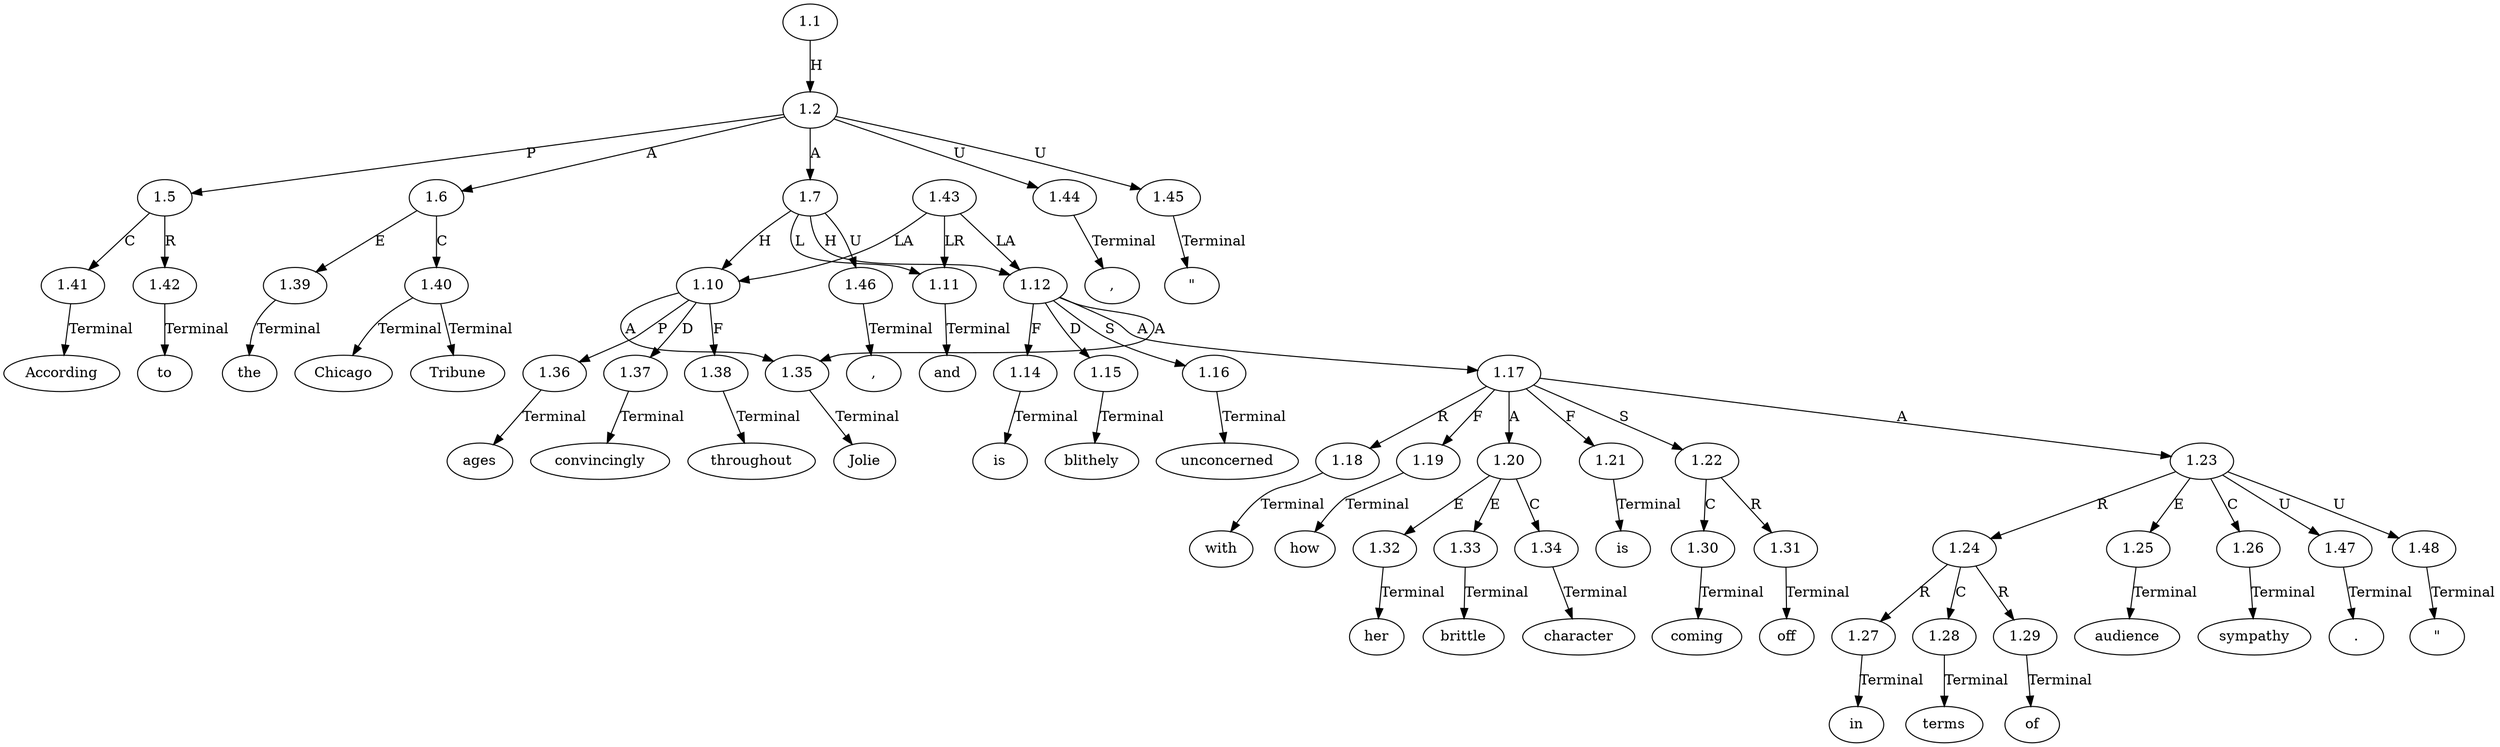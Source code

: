 // Graph
digraph {
	0.1 [label=According ordering=out]
	0.10 [label=convincingly ordering=out]
	0.11 [label=throughout ordering=out]
	0.12 [label="," ordering=out]
	0.13 [label=and ordering=out]
	0.14 [label=is ordering=out]
	0.15 [label=blithely ordering=out]
	0.16 [label=unconcerned ordering=out]
	0.17 [label=with ordering=out]
	0.18 [label=how ordering=out]
	0.19 [label=her ordering=out]
	0.2 [label=to ordering=out]
	0.20 [label=brittle ordering=out]
	0.21 [label=character ordering=out]
	0.22 [label=is ordering=out]
	0.23 [label=coming ordering=out]
	0.24 [label=off ordering=out]
	0.25 [label=in ordering=out]
	0.26 [label=terms ordering=out]
	0.27 [label=of ordering=out]
	0.28 [label=audience ordering=out]
	0.29 [label=sympathy ordering=out]
	0.3 [label=the ordering=out]
	0.30 [label="." ordering=out]
	0.31 [label="\"" ordering=out]
	0.4 [label=Chicago ordering=out]
	0.5 [label=Tribune ordering=out]
	0.6 [label="," ordering=out]
	0.7 [label="\"" ordering=out]
	0.8 [label=Jolie ordering=out]
	0.9 [label=ages ordering=out]
	1.1 [label=1.1 ordering=out]
	1.2 [label=1.2 ordering=out]
	1.5 [label=1.5 ordering=out]
	1.6 [label=1.6 ordering=out]
	1.7 [label=1.7 ordering=out]
	1.10 [label=1.10 ordering=out]
	1.11 [label=1.11 ordering=out]
	1.12 [label=1.12 ordering=out]
	1.14 [label=1.14 ordering=out]
	1.15 [label=1.15 ordering=out]
	1.16 [label=1.16 ordering=out]
	1.17 [label=1.17 ordering=out]
	1.18 [label=1.18 ordering=out]
	1.19 [label=1.19 ordering=out]
	1.20 [label=1.20 ordering=out]
	1.21 [label=1.21 ordering=out]
	1.22 [label=1.22 ordering=out]
	1.23 [label=1.23 ordering=out]
	1.24 [label=1.24 ordering=out]
	1.25 [label=1.25 ordering=out]
	1.26 [label=1.26 ordering=out]
	1.27 [label=1.27 ordering=out]
	1.28 [label=1.28 ordering=out]
	1.29 [label=1.29 ordering=out]
	1.30 [label=1.30 ordering=out]
	1.31 [label=1.31 ordering=out]
	1.32 [label=1.32 ordering=out]
	1.33 [label=1.33 ordering=out]
	1.34 [label=1.34 ordering=out]
	1.35 [label=1.35 ordering=out]
	1.36 [label=1.36 ordering=out]
	1.37 [label=1.37 ordering=out]
	1.38 [label=1.38 ordering=out]
	1.39 [label=1.39 ordering=out]
	1.40 [label=1.40 ordering=out]
	1.41 [label=1.41 ordering=out]
	1.42 [label=1.42 ordering=out]
	1.43 [label=1.43 ordering=out]
	1.44 [label=1.44 ordering=out]
	1.45 [label=1.45 ordering=out]
	1.46 [label=1.46 ordering=out]
	1.47 [label=1.47 ordering=out]
	1.48 [label=1.48 ordering=out]
	1.1 -> 1.2 [label=H ordering=out]
	1.2 -> 1.5 [label=P ordering=out]
	1.2 -> 1.6 [label=A ordering=out]
	1.2 -> 1.7 [label=A ordering=out]
	1.2 -> 1.44 [label=U ordering=out]
	1.2 -> 1.45 [label=U ordering=out]
	1.5 -> 1.41 [label=C ordering=out]
	1.5 -> 1.42 [label=R ordering=out]
	1.6 -> 1.39 [label=E ordering=out]
	1.6 -> 1.40 [label=C ordering=out]
	1.7 -> 1.10 [label=H ordering=out]
	1.7 -> 1.11 [label=L ordering=out]
	1.7 -> 1.12 [label=H ordering=out]
	1.7 -> 1.46 [label=U ordering=out]
	1.10 -> 1.35 [label=A ordering=out]
	1.10 -> 1.36 [label=P ordering=out]
	1.10 -> 1.37 [label=D ordering=out]
	1.10 -> 1.38 [label=F ordering=out]
	1.11 -> 0.13 [label=Terminal ordering=out]
	1.12 -> 1.14 [label=F ordering=out]
	1.12 -> 1.15 [label=D ordering=out]
	1.12 -> 1.16 [label=S ordering=out]
	1.12 -> 1.17 [label=A ordering=out]
	1.12 -> 1.35 [label=A ordering=out]
	1.14 -> 0.14 [label=Terminal ordering=out]
	1.15 -> 0.15 [label=Terminal ordering=out]
	1.16 -> 0.16 [label=Terminal ordering=out]
	1.17 -> 1.18 [label=R ordering=out]
	1.17 -> 1.19 [label=F ordering=out]
	1.17 -> 1.20 [label=A ordering=out]
	1.17 -> 1.21 [label=F ordering=out]
	1.17 -> 1.22 [label=S ordering=out]
	1.17 -> 1.23 [label=A ordering=out]
	1.18 -> 0.17 [label=Terminal ordering=out]
	1.19 -> 0.18 [label=Terminal ordering=out]
	1.20 -> 1.32 [label=E ordering=out]
	1.20 -> 1.33 [label=E ordering=out]
	1.20 -> 1.34 [label=C ordering=out]
	1.21 -> 0.22 [label=Terminal ordering=out]
	1.22 -> 1.30 [label=C ordering=out]
	1.22 -> 1.31 [label=R ordering=out]
	1.23 -> 1.24 [label=R ordering=out]
	1.23 -> 1.25 [label=E ordering=out]
	1.23 -> 1.26 [label=C ordering=out]
	1.23 -> 1.47 [label=U ordering=out]
	1.23 -> 1.48 [label=U ordering=out]
	1.24 -> 1.27 [label=R ordering=out]
	1.24 -> 1.28 [label=C ordering=out]
	1.24 -> 1.29 [label=R ordering=out]
	1.25 -> 0.28 [label=Terminal ordering=out]
	1.26 -> 0.29 [label=Terminal ordering=out]
	1.27 -> 0.25 [label=Terminal ordering=out]
	1.28 -> 0.26 [label=Terminal ordering=out]
	1.29 -> 0.27 [label=Terminal ordering=out]
	1.30 -> 0.23 [label=Terminal ordering=out]
	1.31 -> 0.24 [label=Terminal ordering=out]
	1.32 -> 0.19 [label=Terminal ordering=out]
	1.33 -> 0.20 [label=Terminal ordering=out]
	1.34 -> 0.21 [label=Terminal ordering=out]
	1.35 -> 0.8 [label=Terminal ordering=out]
	1.36 -> 0.9 [label=Terminal ordering=out]
	1.37 -> 0.10 [label=Terminal ordering=out]
	1.38 -> 0.11 [label=Terminal ordering=out]
	1.39 -> 0.3 [label=Terminal ordering=out]
	1.40 -> 0.4 [label=Terminal ordering=out]
	1.40 -> 0.5 [label=Terminal ordering=out]
	1.41 -> 0.1 [label=Terminal ordering=out]
	1.42 -> 0.2 [label=Terminal ordering=out]
	1.43 -> 1.10 [label=LA ordering=out]
	1.43 -> 1.11 [label=LR ordering=out]
	1.43 -> 1.12 [label=LA ordering=out]
	1.44 -> 0.6 [label=Terminal ordering=out]
	1.45 -> 0.7 [label=Terminal ordering=out]
	1.46 -> 0.12 [label=Terminal ordering=out]
	1.47 -> 0.30 [label=Terminal ordering=out]
	1.48 -> 0.31 [label=Terminal ordering=out]
}
